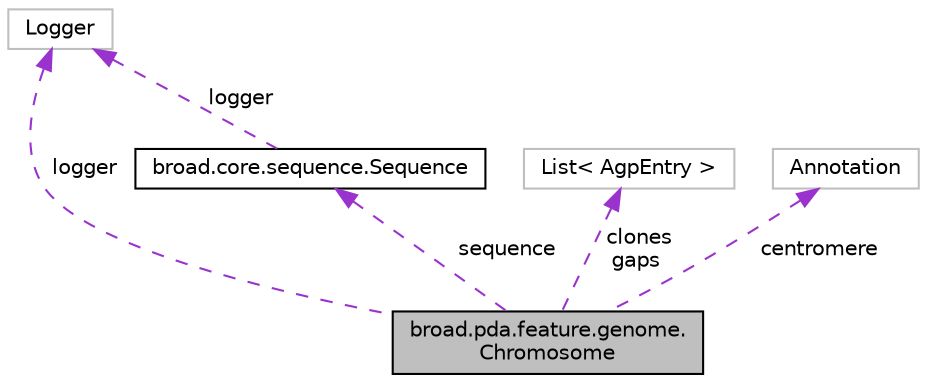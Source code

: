 digraph "broad.pda.feature.genome.Chromosome"
{
  edge [fontname="Helvetica",fontsize="10",labelfontname="Helvetica",labelfontsize="10"];
  node [fontname="Helvetica",fontsize="10",shape=record];
  Node1 [label="broad.pda.feature.genome.\lChromosome",height=0.2,width=0.4,color="black", fillcolor="grey75", style="filled" fontcolor="black"];
  Node2 -> Node1 [dir="back",color="darkorchid3",fontsize="10",style="dashed",label=" logger" ,fontname="Helvetica"];
  Node2 [label="Logger",height=0.2,width=0.4,color="grey75", fillcolor="white", style="filled"];
  Node3 -> Node1 [dir="back",color="darkorchid3",fontsize="10",style="dashed",label=" clones\ngaps" ,fontname="Helvetica"];
  Node3 [label="List\< AgpEntry \>",height=0.2,width=0.4,color="grey75", fillcolor="white", style="filled"];
  Node4 -> Node1 [dir="back",color="darkorchid3",fontsize="10",style="dashed",label=" sequence" ,fontname="Helvetica"];
  Node4 [label="broad.core.sequence.Sequence",height=0.2,width=0.4,color="black", fillcolor="white", style="filled",URL="$classbroad_1_1core_1_1sequence_1_1_sequence.html"];
  Node2 -> Node4 [dir="back",color="darkorchid3",fontsize="10",style="dashed",label=" logger" ,fontname="Helvetica"];
  Node5 -> Node1 [dir="back",color="darkorchid3",fontsize="10",style="dashed",label=" centromere" ,fontname="Helvetica"];
  Node5 [label="Annotation",height=0.2,width=0.4,color="grey75", fillcolor="white", style="filled"];
}
